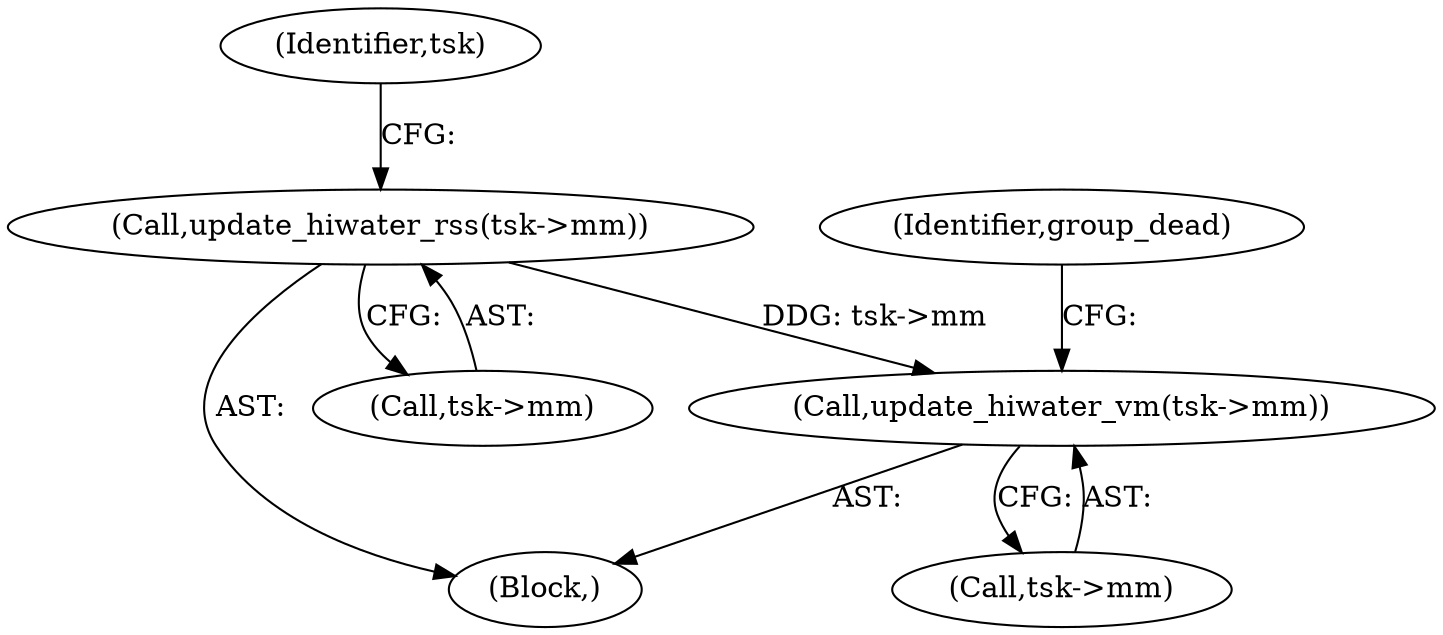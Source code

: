 digraph "0_linux_8141c7f3e7aee618312fa1c15109e1219de784a7@API" {
"1000181" [label="(Call,update_hiwater_rss(tsk->mm))"];
"1000185" [label="(Call,update_hiwater_vm(tsk->mm))"];
"1000185" [label="(Call,update_hiwater_vm(tsk->mm))"];
"1000180" [label="(Block,)"];
"1000190" [label="(Identifier,group_dead)"];
"1000182" [label="(Call,tsk->mm)"];
"1000187" [label="(Identifier,tsk)"];
"1000181" [label="(Call,update_hiwater_rss(tsk->mm))"];
"1000186" [label="(Call,tsk->mm)"];
"1000181" -> "1000180"  [label="AST: "];
"1000181" -> "1000182"  [label="CFG: "];
"1000182" -> "1000181"  [label="AST: "];
"1000187" -> "1000181"  [label="CFG: "];
"1000181" -> "1000185"  [label="DDG: tsk->mm"];
"1000185" -> "1000180"  [label="AST: "];
"1000185" -> "1000186"  [label="CFG: "];
"1000186" -> "1000185"  [label="AST: "];
"1000190" -> "1000185"  [label="CFG: "];
}

